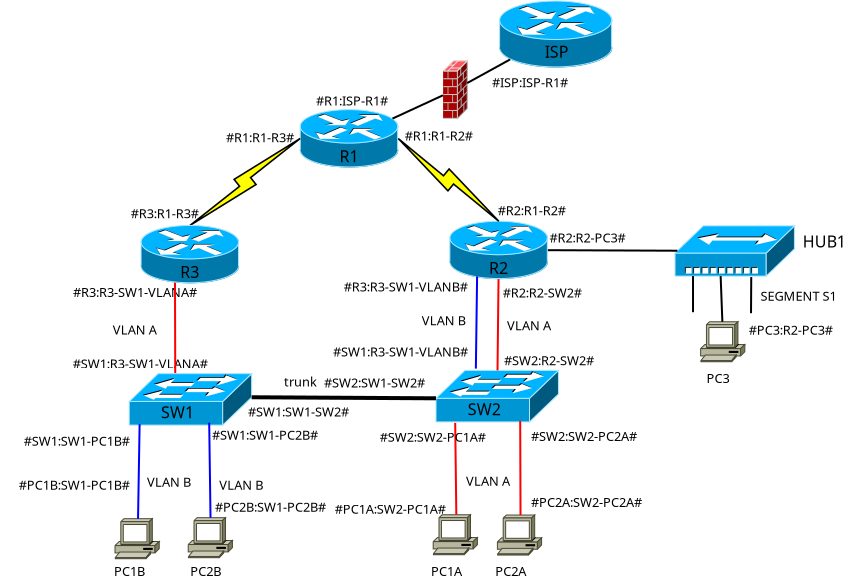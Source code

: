 <?xml version="1.0" encoding="UTF-8"?>
<dia:diagram xmlns:dia="http://www.lysator.liu.se/~alla/dia/">
  <dia:layer name="Pozadí" visible="true" active="true">
    <dia:object type="Cisco - Firewall" version="1" id="O0">
      <dia:attribute name="obj_pos">
        <dia:point val="28.8,3.653"/>
      </dia:attribute>
      <dia:attribute name="obj_bb">
        <dia:rectangle val="28.785,3.642;30.036,6.553"/>
      </dia:attribute>
      <dia:attribute name="meta">
        <dia:composite type="dict"/>
      </dia:attribute>
      <dia:attribute name="elem_corner">
        <dia:point val="28.8,3.653"/>
      </dia:attribute>
      <dia:attribute name="elem_width">
        <dia:real val="1.2"/>
      </dia:attribute>
      <dia:attribute name="elem_height">
        <dia:real val="2.895"/>
      </dia:attribute>
      <dia:attribute name="line_width">
        <dia:real val="0.1"/>
      </dia:attribute>
      <dia:attribute name="line_colour">
        <dia:color val="#000000"/>
      </dia:attribute>
      <dia:attribute name="fill_colour">
        <dia:color val="#ffffff"/>
      </dia:attribute>
      <dia:attribute name="show_background">
        <dia:boolean val="true"/>
      </dia:attribute>
      <dia:attribute name="line_style">
        <dia:enum val="0"/>
        <dia:real val="1"/>
      </dia:attribute>
      <dia:attribute name="flip_horizontal">
        <dia:boolean val="false"/>
      </dia:attribute>
      <dia:attribute name="flip_vertical">
        <dia:boolean val="false"/>
      </dia:attribute>
      <dia:attribute name="subscale">
        <dia:real val="1"/>
      </dia:attribute>
    </dia:object>
    <dia:group>
      <dia:object type="Cisco - Router" version="1" id="O1">
        <dia:attribute name="obj_pos">
          <dia:point val="21.65,6.1"/>
        </dia:attribute>
        <dia:attribute name="obj_bb">
          <dia:rectangle val="21.649,6.099;26.554,8.996"/>
        </dia:attribute>
        <dia:attribute name="meta">
          <dia:composite type="dict"/>
        </dia:attribute>
        <dia:attribute name="elem_corner">
          <dia:point val="21.65,6.1"/>
        </dia:attribute>
        <dia:attribute name="elem_width">
          <dia:real val="4.904"/>
        </dia:attribute>
        <dia:attribute name="elem_height">
          <dia:real val="2.895"/>
        </dia:attribute>
        <dia:attribute name="line_width">
          <dia:real val="0.1"/>
        </dia:attribute>
        <dia:attribute name="line_colour">
          <dia:color val="#000000"/>
        </dia:attribute>
        <dia:attribute name="fill_colour">
          <dia:color val="#ffffff"/>
        </dia:attribute>
        <dia:attribute name="show_background">
          <dia:boolean val="true"/>
        </dia:attribute>
        <dia:attribute name="line_style">
          <dia:enum val="0"/>
          <dia:real val="1"/>
        </dia:attribute>
        <dia:attribute name="flip_horizontal">
          <dia:boolean val="false"/>
        </dia:attribute>
        <dia:attribute name="flip_vertical">
          <dia:boolean val="false"/>
        </dia:attribute>
        <dia:attribute name="subscale">
          <dia:real val="1"/>
        </dia:attribute>
      </dia:object>
      <dia:object type="Standard - Text" version="1" id="O2">
        <dia:attribute name="obj_pos">
          <dia:point val="23.61,8.734"/>
        </dia:attribute>
        <dia:attribute name="obj_bb">
          <dia:rectangle val="23.61,8.009;24.633,8.904"/>
        </dia:attribute>
        <dia:attribute name="text">
          <dia:composite type="text">
            <dia:attribute name="string">
              <dia:string>#R1#</dia:string>
            </dia:attribute>
            <dia:attribute name="font">
              <dia:font family="sans" style="0" name="Helvetica"/>
            </dia:attribute>
            <dia:attribute name="height">
              <dia:real val="1"/>
            </dia:attribute>
            <dia:attribute name="pos">
              <dia:point val="23.61,8.734"/>
            </dia:attribute>
            <dia:attribute name="color">
              <dia:color val="#000000"/>
            </dia:attribute>
            <dia:attribute name="alignment">
              <dia:enum val="0"/>
            </dia:attribute>
          </dia:composite>
        </dia:attribute>
        <dia:attribute name="valign">
          <dia:enum val="3"/>
        </dia:attribute>
      </dia:object>
    </dia:group>
    <dia:group>
      <dia:object type="Cisco - Workgroup switch" version="1" id="O3">
        <dia:attribute name="obj_pos">
          <dia:point val="13.1,19.3"/>
        </dia:attribute>
        <dia:attribute name="obj_bb">
          <dia:rectangle val="13.099,19.299;19.224,21.875"/>
        </dia:attribute>
        <dia:attribute name="meta">
          <dia:composite type="dict"/>
        </dia:attribute>
        <dia:attribute name="elem_corner">
          <dia:point val="13.1,19.3"/>
        </dia:attribute>
        <dia:attribute name="elem_width">
          <dia:real val="6.122"/>
        </dia:attribute>
        <dia:attribute name="elem_height">
          <dia:real val="2.574"/>
        </dia:attribute>
        <dia:attribute name="line_width">
          <dia:real val="0.1"/>
        </dia:attribute>
        <dia:attribute name="line_colour">
          <dia:color val="#000000"/>
        </dia:attribute>
        <dia:attribute name="fill_colour">
          <dia:color val="#ffffff"/>
        </dia:attribute>
        <dia:attribute name="show_background">
          <dia:boolean val="true"/>
        </dia:attribute>
        <dia:attribute name="line_style">
          <dia:enum val="0"/>
          <dia:real val="1"/>
        </dia:attribute>
        <dia:attribute name="flip_horizontal">
          <dia:boolean val="false"/>
        </dia:attribute>
        <dia:attribute name="flip_vertical">
          <dia:boolean val="false"/>
        </dia:attribute>
        <dia:attribute name="subscale">
          <dia:real val="1"/>
        </dia:attribute>
      </dia:object>
      <dia:object type="Standard - Text" version="1" id="O4">
        <dia:attribute name="obj_pos">
          <dia:point val="14.69,21.535"/>
        </dia:attribute>
        <dia:attribute name="obj_bb">
          <dia:rectangle val="14.69,20.81;16.422,21.705"/>
        </dia:attribute>
        <dia:attribute name="text">
          <dia:composite type="text">
            <dia:attribute name="string">
              <dia:string>#SW1#</dia:string>
            </dia:attribute>
            <dia:attribute name="font">
              <dia:font family="sans" style="0" name="Helvetica"/>
            </dia:attribute>
            <dia:attribute name="height">
              <dia:real val="1"/>
            </dia:attribute>
            <dia:attribute name="pos">
              <dia:point val="14.69,21.535"/>
            </dia:attribute>
            <dia:attribute name="color">
              <dia:color val="#000000"/>
            </dia:attribute>
            <dia:attribute name="alignment">
              <dia:enum val="0"/>
            </dia:attribute>
          </dia:composite>
        </dia:attribute>
        <dia:attribute name="valign">
          <dia:enum val="3"/>
        </dia:attribute>
      </dia:object>
    </dia:group>
    <dia:group>
      <dia:object type="Cisco - Router" version="1" id="O5">
        <dia:attribute name="obj_pos">
          <dia:point val="31.62,0.67"/>
        </dia:attribute>
        <dia:attribute name="obj_bb">
          <dia:rectangle val="31.62,0.67;37.255,3.998"/>
        </dia:attribute>
        <dia:attribute name="meta">
          <dia:composite type="dict"/>
        </dia:attribute>
        <dia:attribute name="elem_corner">
          <dia:point val="31.62,0.67"/>
        </dia:attribute>
        <dia:attribute name="elem_width">
          <dia:real val="5.634"/>
        </dia:attribute>
        <dia:attribute name="elem_height">
          <dia:real val="3.327"/>
        </dia:attribute>
        <dia:attribute name="line_width">
          <dia:real val="0.1"/>
        </dia:attribute>
        <dia:attribute name="line_colour">
          <dia:color val="#000000"/>
        </dia:attribute>
        <dia:attribute name="fill_colour">
          <dia:color val="#ffffff"/>
        </dia:attribute>
        <dia:attribute name="show_background">
          <dia:boolean val="true"/>
        </dia:attribute>
        <dia:attribute name="line_style">
          <dia:enum val="0"/>
          <dia:real val="1"/>
        </dia:attribute>
        <dia:attribute name="flip_horizontal">
          <dia:boolean val="false"/>
        </dia:attribute>
        <dia:attribute name="flip_vertical">
          <dia:boolean val="false"/>
        </dia:attribute>
        <dia:attribute name="subscale">
          <dia:real val="1"/>
        </dia:attribute>
      </dia:object>
      <dia:object type="Standard - Text" version="1" id="O6">
        <dia:attribute name="obj_pos">
          <dia:point val="33.881,3.504"/>
        </dia:attribute>
        <dia:attribute name="obj_bb">
          <dia:rectangle val="33.881,2.779;35.168,3.674"/>
        </dia:attribute>
        <dia:attribute name="text">
          <dia:composite type="text">
            <dia:attribute name="string">
              <dia:string>#ISP#</dia:string>
            </dia:attribute>
            <dia:attribute name="font">
              <dia:font family="sans" style="0" name="Helvetica"/>
            </dia:attribute>
            <dia:attribute name="height">
              <dia:real val="1"/>
            </dia:attribute>
            <dia:attribute name="pos">
              <dia:point val="33.881,3.504"/>
            </dia:attribute>
            <dia:attribute name="color">
              <dia:color val="#000000"/>
            </dia:attribute>
            <dia:attribute name="alignment">
              <dia:enum val="0"/>
            </dia:attribute>
          </dia:composite>
        </dia:attribute>
        <dia:attribute name="valign">
          <dia:enum val="3"/>
        </dia:attribute>
      </dia:object>
    </dia:group>
    <dia:group>
      <dia:object type="Cisco - Workgroup switch" version="1" id="O7">
        <dia:attribute name="obj_pos">
          <dia:point val="28.441,19.141"/>
        </dia:attribute>
        <dia:attribute name="obj_bb">
          <dia:rectangle val="28.44,19.14;34.565,21.716"/>
        </dia:attribute>
        <dia:attribute name="meta">
          <dia:composite type="dict"/>
        </dia:attribute>
        <dia:attribute name="elem_corner">
          <dia:point val="28.441,19.141"/>
        </dia:attribute>
        <dia:attribute name="elem_width">
          <dia:real val="6.122"/>
        </dia:attribute>
        <dia:attribute name="elem_height">
          <dia:real val="2.574"/>
        </dia:attribute>
        <dia:attribute name="line_width">
          <dia:real val="0.1"/>
        </dia:attribute>
        <dia:attribute name="line_colour">
          <dia:color val="#000000"/>
        </dia:attribute>
        <dia:attribute name="fill_colour">
          <dia:color val="#ffffff"/>
        </dia:attribute>
        <dia:attribute name="show_background">
          <dia:boolean val="true"/>
        </dia:attribute>
        <dia:attribute name="line_style">
          <dia:enum val="0"/>
          <dia:real val="1"/>
        </dia:attribute>
        <dia:attribute name="flip_horizontal">
          <dia:boolean val="false"/>
        </dia:attribute>
        <dia:attribute name="flip_vertical">
          <dia:boolean val="false"/>
        </dia:attribute>
        <dia:attribute name="subscale">
          <dia:real val="1"/>
        </dia:attribute>
      </dia:object>
      <dia:object type="Standard - Text" version="1" id="O8">
        <dia:attribute name="obj_pos">
          <dia:point val="30.031,21.376"/>
        </dia:attribute>
        <dia:attribute name="obj_bb">
          <dia:rectangle val="30.031,20.651;31.764,21.546"/>
        </dia:attribute>
        <dia:attribute name="text">
          <dia:composite type="text">
            <dia:attribute name="string">
              <dia:string>#SW2#</dia:string>
            </dia:attribute>
            <dia:attribute name="font">
              <dia:font family="sans" style="0" name="Helvetica"/>
            </dia:attribute>
            <dia:attribute name="height">
              <dia:real val="1"/>
            </dia:attribute>
            <dia:attribute name="pos">
              <dia:point val="30.031,21.376"/>
            </dia:attribute>
            <dia:attribute name="color">
              <dia:color val="#000000"/>
            </dia:attribute>
            <dia:attribute name="alignment">
              <dia:enum val="0"/>
            </dia:attribute>
          </dia:composite>
        </dia:attribute>
        <dia:attribute name="valign">
          <dia:enum val="3"/>
        </dia:attribute>
      </dia:object>
    </dia:group>
    <dia:object type="Standard - Line" version="0" id="O9">
      <dia:attribute name="obj_pos">
        <dia:point val="32.149,3.589"/>
      </dia:attribute>
      <dia:attribute name="obj_bb">
        <dia:rectangle val="29.934,3.521;32.217,4.837"/>
      </dia:attribute>
      <dia:attribute name="conn_endpoints">
        <dia:point val="32.149,3.589"/>
        <dia:point val="30.002,4.769"/>
      </dia:attribute>
      <dia:attribute name="numcp">
        <dia:int val="1"/>
      </dia:attribute>
      <dia:connections>
        <dia:connection handle="0" to="O5" connection="4"/>
        <dia:connection handle="1" to="O0" connection="10"/>
      </dia:connections>
    </dia:object>
    <dia:object type="Standard - Line" version="0" id="O10">
      <dia:attribute name="obj_pos">
        <dia:point val="28.785,5.384"/>
      </dia:attribute>
      <dia:attribute name="obj_bb">
        <dia:rectangle val="26.196,5.318;28.852,6.615"/>
      </dia:attribute>
      <dia:attribute name="conn_endpoints">
        <dia:point val="28.785,5.384"/>
        <dia:point val="26.262,6.548"/>
      </dia:attribute>
      <dia:attribute name="numcp">
        <dia:int val="1"/>
      </dia:attribute>
      <dia:connections>
        <dia:connection handle="0" to="O0" connection="10"/>
        <dia:connection handle="1" to="O1" connection="4"/>
      </dia:connections>
    </dia:object>
    <dia:object type="Standard - Line" version="0" id="O11">
      <dia:attribute name="obj_pos">
        <dia:point val="19.222,20.482"/>
      </dia:attribute>
      <dia:attribute name="obj_bb">
        <dia:rectangle val="19.122,20.381;28.542,20.634"/>
      </dia:attribute>
      <dia:attribute name="conn_endpoints">
        <dia:point val="19.222,20.482"/>
        <dia:point val="28.441,20.534"/>
      </dia:attribute>
      <dia:attribute name="numcp">
        <dia:int val="1"/>
      </dia:attribute>
      <dia:attribute name="line_width">
        <dia:real val="0.2"/>
      </dia:attribute>
      <dia:connections>
        <dia:connection handle="0" to="O3" connection="8"/>
        <dia:connection handle="1" to="O7" connection="6"/>
      </dia:connections>
    </dia:object>
    <dia:object type="Network - WAN Link" version="1" id="O12">
      <dia:attribute name="obj_pos">
        <dia:point val="16.138,11.89"/>
      </dia:attribute>
      <dia:attribute name="obj_bb">
        <dia:rectangle val="16.138,7.542;21.65,11.89"/>
      </dia:attribute>
      <dia:attribute name="conn_endpoints">
        <dia:point val="16.138,11.89"/>
        <dia:point val="21.65,7.542"/>
      </dia:attribute>
      <dia:attribute name="width">
        <dia:real val="1"/>
      </dia:attribute>
      <dia:attribute name="line_color">
        <dia:color val="#000000"/>
      </dia:attribute>
      <dia:attribute name="fill_color">
        <dia:color val="#ffff00"/>
      </dia:attribute>
      <dia:connections>
        <dia:connection handle="0" to="O26" connection="0"/>
        <dia:connection handle="1" to="O1" connection="2"/>
      </dia:connections>
    </dia:object>
    <dia:object type="Cisco - PC" version="1" id="O13">
      <dia:attribute name="obj_pos">
        <dia:point val="12.391,26.555"/>
      </dia:attribute>
      <dia:attribute name="obj_bb">
        <dia:rectangle val="12.39,26.553;14.603,28.556"/>
      </dia:attribute>
      <dia:attribute name="meta">
        <dia:composite type="dict"/>
      </dia:attribute>
      <dia:attribute name="elem_corner">
        <dia:point val="12.391,26.555"/>
      </dia:attribute>
      <dia:attribute name="elem_width">
        <dia:real val="2.21"/>
      </dia:attribute>
      <dia:attribute name="elem_height">
        <dia:real val="2"/>
      </dia:attribute>
      <dia:attribute name="line_width">
        <dia:real val="0.1"/>
      </dia:attribute>
      <dia:attribute name="line_colour">
        <dia:color val="#000000"/>
      </dia:attribute>
      <dia:attribute name="fill_colour">
        <dia:color val="#ffffff"/>
      </dia:attribute>
      <dia:attribute name="show_background">
        <dia:boolean val="true"/>
      </dia:attribute>
      <dia:attribute name="line_style">
        <dia:enum val="0"/>
        <dia:real val="1"/>
      </dia:attribute>
      <dia:attribute name="flip_horizontal">
        <dia:boolean val="false"/>
      </dia:attribute>
      <dia:attribute name="flip_vertical">
        <dia:boolean val="false"/>
      </dia:attribute>
      <dia:attribute name="subscale">
        <dia:real val="1"/>
      </dia:attribute>
    </dia:object>
    <dia:object type="Standard - Line" version="0" id="O14">
      <dia:attribute name="obj_pos">
        <dia:point val="13.621,21.825"/>
      </dia:attribute>
      <dia:attribute name="obj_bb">
        <dia:rectangle val="13.491,21.774;13.672,26.606"/>
      </dia:attribute>
      <dia:attribute name="conn_endpoints">
        <dia:point val="13.621,21.825"/>
        <dia:point val="13.542,26.555"/>
      </dia:attribute>
      <dia:attribute name="numcp">
        <dia:int val="1"/>
      </dia:attribute>
      <dia:attribute name="line_color">
        <dia:color val="#0000ff"/>
      </dia:attribute>
      <dia:connections>
        <dia:connection handle="1" to="O13" connection="11"/>
      </dia:connections>
    </dia:object>
    <dia:object type="Standard - Text" version="1" id="O15">
      <dia:attribute name="obj_pos">
        <dia:point val="13.99,24.953"/>
      </dia:attribute>
      <dia:attribute name="obj_bb">
        <dia:rectangle val="13.99,24.373;16.267,25.088"/>
      </dia:attribute>
      <dia:attribute name="text">
        <dia:composite type="text">
          <dia:attribute name="string">
            <dia:string>#VLAN B#</dia:string>
          </dia:attribute>
          <dia:attribute name="font">
            <dia:font family="sans" style="0" name="Helvetica"/>
          </dia:attribute>
          <dia:attribute name="height">
            <dia:real val="0.8"/>
          </dia:attribute>
          <dia:attribute name="pos">
            <dia:point val="13.99,24.953"/>
          </dia:attribute>
          <dia:attribute name="color">
            <dia:color val="#000000"/>
          </dia:attribute>
          <dia:attribute name="alignment">
            <dia:enum val="0"/>
          </dia:attribute>
        </dia:composite>
      </dia:attribute>
      <dia:attribute name="valign">
        <dia:enum val="3"/>
      </dia:attribute>
    </dia:object>
    <dia:object type="Standard - Text" version="1" id="O16">
      <dia:attribute name="obj_pos">
        <dia:point val="12.28,17.343"/>
      </dia:attribute>
      <dia:attribute name="obj_bb">
        <dia:rectangle val="12.28,16.763;14.523,17.478"/>
      </dia:attribute>
      <dia:attribute name="text">
        <dia:composite type="text">
          <dia:attribute name="string">
            <dia:string>#VLAN A#</dia:string>
          </dia:attribute>
          <dia:attribute name="font">
            <dia:font family="sans" style="0" name="Helvetica"/>
          </dia:attribute>
          <dia:attribute name="height">
            <dia:real val="0.8"/>
          </dia:attribute>
          <dia:attribute name="pos">
            <dia:point val="12.28,17.343"/>
          </dia:attribute>
          <dia:attribute name="color">
            <dia:color val="#000000"/>
          </dia:attribute>
          <dia:attribute name="alignment">
            <dia:enum val="0"/>
          </dia:attribute>
        </dia:composite>
      </dia:attribute>
      <dia:attribute name="valign">
        <dia:enum val="3"/>
      </dia:attribute>
    </dia:object>
    <dia:object type="Standard - Text" version="1" id="O17">
      <dia:attribute name="obj_pos">
        <dia:point val="12.34,29.421"/>
      </dia:attribute>
      <dia:attribute name="obj_bb">
        <dia:rectangle val="12.34,28.841;14.012,29.556"/>
      </dia:attribute>
      <dia:attribute name="text">
        <dia:composite type="text">
          <dia:attribute name="string">
            <dia:string>#PC1B#</dia:string>
          </dia:attribute>
          <dia:attribute name="font">
            <dia:font family="sans" style="0" name="Helvetica"/>
          </dia:attribute>
          <dia:attribute name="height">
            <dia:real val="0.8"/>
          </dia:attribute>
          <dia:attribute name="pos">
            <dia:point val="12.34,29.421"/>
          </dia:attribute>
          <dia:attribute name="color">
            <dia:color val="#000000"/>
          </dia:attribute>
          <dia:attribute name="alignment">
            <dia:enum val="0"/>
          </dia:attribute>
        </dia:composite>
      </dia:attribute>
      <dia:attribute name="valign">
        <dia:enum val="3"/>
      </dia:attribute>
    </dia:object>
    <dia:object type="Standard - Text" version="1" id="O18">
      <dia:attribute name="obj_pos">
        <dia:point val="20.84,19.938"/>
      </dia:attribute>
      <dia:attribute name="obj_bb">
        <dia:rectangle val="20.84,19.358;22.26,20.073"/>
      </dia:attribute>
      <dia:attribute name="text">
        <dia:composite type="text">
          <dia:attribute name="string">
            <dia:string>#trunk#</dia:string>
          </dia:attribute>
          <dia:attribute name="font">
            <dia:font family="sans" style="0" name="Helvetica"/>
          </dia:attribute>
          <dia:attribute name="height">
            <dia:real val="0.8"/>
          </dia:attribute>
          <dia:attribute name="pos">
            <dia:point val="20.84,19.938"/>
          </dia:attribute>
          <dia:attribute name="color">
            <dia:color val="#000000"/>
          </dia:attribute>
          <dia:attribute name="alignment">
            <dia:enum val="0"/>
          </dia:attribute>
        </dia:composite>
      </dia:attribute>
      <dia:attribute name="valign">
        <dia:enum val="3"/>
      </dia:attribute>
    </dia:object>
    <dia:object type="Standard - Text" version="1" id="O19">
      <dia:attribute name="obj_pos">
        <dia:point val="22.44,5.888"/>
      </dia:attribute>
      <dia:attribute name="obj_bb">
        <dia:rectangle val="22.44,5.308;26.207,6.022"/>
      </dia:attribute>
      <dia:attribute name="text">
        <dia:composite type="text">
          <dia:attribute name="string">
            <dia:string>##R1:ISP-R1##</dia:string>
          </dia:attribute>
          <dia:attribute name="font">
            <dia:font family="sans" style="0" name="Helvetica"/>
          </dia:attribute>
          <dia:attribute name="height">
            <dia:real val="0.8"/>
          </dia:attribute>
          <dia:attribute name="pos">
            <dia:point val="22.44,5.888"/>
          </dia:attribute>
          <dia:attribute name="color">
            <dia:color val="#000000"/>
          </dia:attribute>
          <dia:attribute name="alignment">
            <dia:enum val="0"/>
          </dia:attribute>
        </dia:composite>
      </dia:attribute>
      <dia:attribute name="valign">
        <dia:enum val="3"/>
      </dia:attribute>
    </dia:object>
    <dia:object type="Standard - Text" version="1" id="O20">
      <dia:attribute name="obj_pos">
        <dia:point val="31.24,4.987"/>
      </dia:attribute>
      <dia:attribute name="obj_bb">
        <dia:rectangle val="31.24,4.407;35.222,5.122"/>
      </dia:attribute>
      <dia:attribute name="text">
        <dia:composite type="text">
          <dia:attribute name="string">
            <dia:string>##ISP:ISP-R1##</dia:string>
          </dia:attribute>
          <dia:attribute name="font">
            <dia:font family="sans" style="0" name="Helvetica"/>
          </dia:attribute>
          <dia:attribute name="height">
            <dia:real val="0.8"/>
          </dia:attribute>
          <dia:attribute name="pos">
            <dia:point val="31.24,4.987"/>
          </dia:attribute>
          <dia:attribute name="color">
            <dia:color val="#000000"/>
          </dia:attribute>
          <dia:attribute name="alignment">
            <dia:enum val="0"/>
          </dia:attribute>
        </dia:composite>
      </dia:attribute>
      <dia:attribute name="valign">
        <dia:enum val="3"/>
      </dia:attribute>
    </dia:object>
    <dia:object type="Standard - Text" version="1" id="O21">
      <dia:attribute name="obj_pos">
        <dia:point val="17.94,7.737"/>
      </dia:attribute>
      <dia:attribute name="obj_bb">
        <dia:rectangle val="17.94,7.157;21.492,7.872"/>
      </dia:attribute>
      <dia:attribute name="text">
        <dia:composite type="text">
          <dia:attribute name="string">
            <dia:string>##R1:R1-R3##</dia:string>
          </dia:attribute>
          <dia:attribute name="font">
            <dia:font family="sans" style="0" name="Helvetica"/>
          </dia:attribute>
          <dia:attribute name="height">
            <dia:real val="0.8"/>
          </dia:attribute>
          <dia:attribute name="pos">
            <dia:point val="17.94,7.737"/>
          </dia:attribute>
          <dia:attribute name="color">
            <dia:color val="#000000"/>
          </dia:attribute>
          <dia:attribute name="alignment">
            <dia:enum val="0"/>
          </dia:attribute>
        </dia:composite>
      </dia:attribute>
      <dia:attribute name="valign">
        <dia:enum val="3"/>
      </dia:attribute>
    </dia:object>
    <dia:object type="Standard - Text" version="1" id="O22">
      <dia:attribute name="obj_pos">
        <dia:point val="19.04,21.438"/>
      </dia:attribute>
      <dia:attribute name="obj_bb">
        <dia:rectangle val="19.04,20.858;24.302,21.573"/>
      </dia:attribute>
      <dia:attribute name="text">
        <dia:composite type="text">
          <dia:attribute name="string">
            <dia:string>##SW1:SW1-SW2##</dia:string>
          </dia:attribute>
          <dia:attribute name="font">
            <dia:font family="sans" style="0" name="Helvetica"/>
          </dia:attribute>
          <dia:attribute name="height">
            <dia:real val="0.8"/>
          </dia:attribute>
          <dia:attribute name="pos">
            <dia:point val="19.04,21.438"/>
          </dia:attribute>
          <dia:attribute name="color">
            <dia:color val="#000000"/>
          </dia:attribute>
          <dia:attribute name="alignment">
            <dia:enum val="0"/>
          </dia:attribute>
        </dia:composite>
      </dia:attribute>
      <dia:attribute name="valign">
        <dia:enum val="3"/>
      </dia:attribute>
    </dia:object>
    <dia:object type="Standard - Text" version="1" id="O23">
      <dia:attribute name="obj_pos">
        <dia:point val="22.84,19.988"/>
      </dia:attribute>
      <dia:attribute name="obj_bb">
        <dia:rectangle val="22.84,19.407;28.102,20.122"/>
      </dia:attribute>
      <dia:attribute name="text">
        <dia:composite type="text">
          <dia:attribute name="string">
            <dia:string>##SW2:SW1-SW2##</dia:string>
          </dia:attribute>
          <dia:attribute name="font">
            <dia:font family="sans" style="0" name="Helvetica"/>
          </dia:attribute>
          <dia:attribute name="height">
            <dia:real val="0.8"/>
          </dia:attribute>
          <dia:attribute name="pos">
            <dia:point val="22.84,19.988"/>
          </dia:attribute>
          <dia:attribute name="color">
            <dia:color val="#000000"/>
          </dia:attribute>
          <dia:attribute name="alignment">
            <dia:enum val="0"/>
          </dia:attribute>
        </dia:composite>
      </dia:attribute>
      <dia:attribute name="valign">
        <dia:enum val="3"/>
      </dia:attribute>
    </dia:object>
    <dia:group>
      <dia:object type="Cisco - Router" version="1" id="O24">
        <dia:attribute name="obj_pos">
          <dia:point val="29.131,11.681"/>
        </dia:attribute>
        <dia:attribute name="obj_bb">
          <dia:rectangle val="29.13,11.68;34.035,14.576"/>
        </dia:attribute>
        <dia:attribute name="meta">
          <dia:composite type="dict"/>
        </dia:attribute>
        <dia:attribute name="elem_corner">
          <dia:point val="29.131,11.681"/>
        </dia:attribute>
        <dia:attribute name="elem_width">
          <dia:real val="4.904"/>
        </dia:attribute>
        <dia:attribute name="elem_height">
          <dia:real val="2.895"/>
        </dia:attribute>
        <dia:attribute name="line_width">
          <dia:real val="0.1"/>
        </dia:attribute>
        <dia:attribute name="line_colour">
          <dia:color val="#000000"/>
        </dia:attribute>
        <dia:attribute name="fill_colour">
          <dia:color val="#ffffff"/>
        </dia:attribute>
        <dia:attribute name="show_background">
          <dia:boolean val="true"/>
        </dia:attribute>
        <dia:attribute name="line_style">
          <dia:enum val="0"/>
          <dia:real val="1"/>
        </dia:attribute>
        <dia:attribute name="flip_horizontal">
          <dia:boolean val="false"/>
        </dia:attribute>
        <dia:attribute name="flip_vertical">
          <dia:boolean val="false"/>
        </dia:attribute>
        <dia:attribute name="subscale">
          <dia:real val="1"/>
        </dia:attribute>
      </dia:object>
      <dia:object type="Standard - Text" version="1" id="O25">
        <dia:attribute name="obj_pos">
          <dia:point val="31.091,14.314"/>
        </dia:attribute>
        <dia:attribute name="obj_bb">
          <dia:rectangle val="31.091,13.589;32.113,14.484"/>
        </dia:attribute>
        <dia:attribute name="text">
          <dia:composite type="text">
            <dia:attribute name="string">
              <dia:string>#R2#</dia:string>
            </dia:attribute>
            <dia:attribute name="font">
              <dia:font family="sans" style="0" name="Helvetica"/>
            </dia:attribute>
            <dia:attribute name="height">
              <dia:real val="1"/>
            </dia:attribute>
            <dia:attribute name="pos">
              <dia:point val="31.091,14.314"/>
            </dia:attribute>
            <dia:attribute name="color">
              <dia:color val="#000000"/>
            </dia:attribute>
            <dia:attribute name="alignment">
              <dia:enum val="0"/>
            </dia:attribute>
          </dia:composite>
        </dia:attribute>
        <dia:attribute name="valign">
          <dia:enum val="3"/>
        </dia:attribute>
      </dia:object>
    </dia:group>
    <dia:group>
      <dia:object type="Cisco - Router" version="1" id="O26">
        <dia:attribute name="obj_pos">
          <dia:point val="13.691,11.89"/>
        </dia:attribute>
        <dia:attribute name="obj_bb">
          <dia:rectangle val="13.69,11.89;18.595,14.786"/>
        </dia:attribute>
        <dia:attribute name="meta">
          <dia:composite type="dict"/>
        </dia:attribute>
        <dia:attribute name="elem_corner">
          <dia:point val="13.691,11.89"/>
        </dia:attribute>
        <dia:attribute name="elem_width">
          <dia:real val="4.904"/>
        </dia:attribute>
        <dia:attribute name="elem_height">
          <dia:real val="2.895"/>
        </dia:attribute>
        <dia:attribute name="line_width">
          <dia:real val="0.1"/>
        </dia:attribute>
        <dia:attribute name="line_colour">
          <dia:color val="#000000"/>
        </dia:attribute>
        <dia:attribute name="fill_colour">
          <dia:color val="#ffffff"/>
        </dia:attribute>
        <dia:attribute name="show_background">
          <dia:boolean val="true"/>
        </dia:attribute>
        <dia:attribute name="line_style">
          <dia:enum val="0"/>
          <dia:real val="1"/>
        </dia:attribute>
        <dia:attribute name="flip_horizontal">
          <dia:boolean val="false"/>
        </dia:attribute>
        <dia:attribute name="flip_vertical">
          <dia:boolean val="false"/>
        </dia:attribute>
        <dia:attribute name="subscale">
          <dia:real val="1"/>
        </dia:attribute>
      </dia:object>
      <dia:object type="Standard - Text" version="1" id="O27">
        <dia:attribute name="obj_pos">
          <dia:point val="15.651,14.524"/>
        </dia:attribute>
        <dia:attribute name="obj_bb">
          <dia:rectangle val="15.651,13.799;16.673,14.694"/>
        </dia:attribute>
        <dia:attribute name="text">
          <dia:composite type="text">
            <dia:attribute name="string">
              <dia:string>#R3#</dia:string>
            </dia:attribute>
            <dia:attribute name="font">
              <dia:font family="sans" style="0" name="Helvetica"/>
            </dia:attribute>
            <dia:attribute name="height">
              <dia:real val="1"/>
            </dia:attribute>
            <dia:attribute name="pos">
              <dia:point val="15.651,14.524"/>
            </dia:attribute>
            <dia:attribute name="color">
              <dia:color val="#000000"/>
            </dia:attribute>
            <dia:attribute name="alignment">
              <dia:enum val="0"/>
            </dia:attribute>
          </dia:composite>
        </dia:attribute>
        <dia:attribute name="valign">
          <dia:enum val="3"/>
        </dia:attribute>
      </dia:object>
    </dia:group>
    <dia:object type="Network - WAN Link" version="1" id="O28">
      <dia:attribute name="obj_pos">
        <dia:point val="26.554,7.547"/>
      </dia:attribute>
      <dia:attribute name="obj_bb">
        <dia:rectangle val="26.554,7.547;31.578,11.681"/>
      </dia:attribute>
      <dia:attribute name="conn_endpoints">
        <dia:point val="26.554,7.547"/>
        <dia:point val="31.578,11.681"/>
      </dia:attribute>
      <dia:attribute name="width">
        <dia:real val="1"/>
      </dia:attribute>
      <dia:attribute name="line_color">
        <dia:color val="#000000"/>
      </dia:attribute>
      <dia:attribute name="fill_color">
        <dia:color val="#ffff00"/>
      </dia:attribute>
      <dia:connections>
        <dia:connection handle="0" to="O1" connection="3"/>
        <dia:connection handle="1" to="O24" connection="0"/>
      </dia:connections>
    </dia:object>
    <dia:object type="Standard - Text" version="1" id="O29">
      <dia:attribute name="obj_pos">
        <dia:point val="26.88,7.638"/>
      </dia:attribute>
      <dia:attribute name="obj_bb">
        <dia:rectangle val="26.88,7.058;30.433,7.772"/>
      </dia:attribute>
      <dia:attribute name="text">
        <dia:composite type="text">
          <dia:attribute name="string">
            <dia:string>##R1:R1-R2##</dia:string>
          </dia:attribute>
          <dia:attribute name="font">
            <dia:font family="sans" style="0" name="Helvetica"/>
          </dia:attribute>
          <dia:attribute name="height">
            <dia:real val="0.8"/>
          </dia:attribute>
          <dia:attribute name="pos">
            <dia:point val="26.88,7.638"/>
          </dia:attribute>
          <dia:attribute name="color">
            <dia:color val="#000000"/>
          </dia:attribute>
          <dia:attribute name="alignment">
            <dia:enum val="0"/>
          </dia:attribute>
        </dia:composite>
      </dia:attribute>
      <dia:attribute name="valign">
        <dia:enum val="3"/>
      </dia:attribute>
    </dia:object>
    <dia:object type="Standard - Text" version="1" id="O30">
      <dia:attribute name="obj_pos">
        <dia:point val="31.53,11.387"/>
      </dia:attribute>
      <dia:attribute name="obj_bb">
        <dia:rectangle val="31.53,10.807;35.083,11.523"/>
      </dia:attribute>
      <dia:attribute name="text">
        <dia:composite type="text">
          <dia:attribute name="string">
            <dia:string>##R2:R1-R2##</dia:string>
          </dia:attribute>
          <dia:attribute name="font">
            <dia:font family="sans" style="0" name="Helvetica"/>
          </dia:attribute>
          <dia:attribute name="height">
            <dia:real val="0.8"/>
          </dia:attribute>
          <dia:attribute name="pos">
            <dia:point val="31.53,11.387"/>
          </dia:attribute>
          <dia:attribute name="color">
            <dia:color val="#000000"/>
          </dia:attribute>
          <dia:attribute name="alignment">
            <dia:enum val="0"/>
          </dia:attribute>
        </dia:composite>
      </dia:attribute>
      <dia:attribute name="valign">
        <dia:enum val="3"/>
      </dia:attribute>
    </dia:object>
    <dia:object type="Standard - Text" version="1" id="O31">
      <dia:attribute name="obj_pos">
        <dia:point val="13.18,11.537"/>
      </dia:attribute>
      <dia:attribute name="obj_bb">
        <dia:rectangle val="13.18,10.957;16.733,11.672"/>
      </dia:attribute>
      <dia:attribute name="text">
        <dia:composite type="text">
          <dia:attribute name="string">
            <dia:string>##R3:R1-R3##</dia:string>
          </dia:attribute>
          <dia:attribute name="font">
            <dia:font family="sans" style="0" name="Helvetica"/>
          </dia:attribute>
          <dia:attribute name="height">
            <dia:real val="0.8"/>
          </dia:attribute>
          <dia:attribute name="pos">
            <dia:point val="13.18,11.537"/>
          </dia:attribute>
          <dia:attribute name="color">
            <dia:color val="#000000"/>
          </dia:attribute>
          <dia:attribute name="alignment">
            <dia:enum val="0"/>
          </dia:attribute>
        </dia:composite>
      </dia:attribute>
      <dia:attribute name="valign">
        <dia:enum val="3"/>
      </dia:attribute>
    </dia:object>
    <dia:object type="Standard - Text" version="1" id="O32">
      <dia:attribute name="obj_pos">
        <dia:point val="7.58,25.104"/>
      </dia:attribute>
      <dia:attribute name="obj_bb">
        <dia:rectangle val="7.58,24.524;13.412,25.239"/>
      </dia:attribute>
      <dia:attribute name="text">
        <dia:composite type="text">
          <dia:attribute name="string">
            <dia:string>##PC1B:SW1-PC1B##</dia:string>
          </dia:attribute>
          <dia:attribute name="font">
            <dia:font family="sans" style="0" name="Helvetica"/>
          </dia:attribute>
          <dia:attribute name="height">
            <dia:real val="0.8"/>
          </dia:attribute>
          <dia:attribute name="pos">
            <dia:point val="7.58,25.104"/>
          </dia:attribute>
          <dia:attribute name="color">
            <dia:color val="#000000"/>
          </dia:attribute>
          <dia:attribute name="alignment">
            <dia:enum val="0"/>
          </dia:attribute>
        </dia:composite>
      </dia:attribute>
      <dia:attribute name="valign">
        <dia:enum val="3"/>
      </dia:attribute>
    </dia:object>
    <dia:object type="Standard - Text" version="1" id="O33">
      <dia:attribute name="obj_pos">
        <dia:point val="7.83,22.904"/>
      </dia:attribute>
      <dia:attribute name="obj_bb">
        <dia:rectangle val="7.83,22.324;13.377,23.039"/>
      </dia:attribute>
      <dia:attribute name="text">
        <dia:composite type="text">
          <dia:attribute name="string">
            <dia:string>##SW1:SW1-PC1B##</dia:string>
          </dia:attribute>
          <dia:attribute name="font">
            <dia:font family="sans" style="0" name="Helvetica"/>
          </dia:attribute>
          <dia:attribute name="height">
            <dia:real val="0.8"/>
          </dia:attribute>
          <dia:attribute name="pos">
            <dia:point val="7.83,22.904"/>
          </dia:attribute>
          <dia:attribute name="color">
            <dia:color val="#000000"/>
          </dia:attribute>
          <dia:attribute name="alignment">
            <dia:enum val="0"/>
          </dia:attribute>
        </dia:composite>
      </dia:attribute>
      <dia:attribute name="valign">
        <dia:enum val="3"/>
      </dia:attribute>
    </dia:object>
    <dia:object type="Standard - Text" version="1" id="O34">
      <dia:attribute name="obj_pos">
        <dia:point val="6.59,12.37"/>
      </dia:attribute>
      <dia:attribute name="obj_bb">
        <dia:rectangle val="6.59,11.79;6.59,12.505"/>
      </dia:attribute>
      <dia:attribute name="text">
        <dia:composite type="text">
          <dia:attribute name="string">
            <dia:string>##</dia:string>
          </dia:attribute>
          <dia:attribute name="font">
            <dia:font family="sans" style="0" name="Helvetica"/>
          </dia:attribute>
          <dia:attribute name="height">
            <dia:real val="0.8"/>
          </dia:attribute>
          <dia:attribute name="pos">
            <dia:point val="6.59,12.37"/>
          </dia:attribute>
          <dia:attribute name="color">
            <dia:color val="#000000"/>
          </dia:attribute>
          <dia:attribute name="alignment">
            <dia:enum val="0"/>
          </dia:attribute>
        </dia:composite>
      </dia:attribute>
      <dia:attribute name="valign">
        <dia:enum val="3"/>
      </dia:attribute>
    </dia:object>
    <dia:object type="Standard - Text" version="1" id="O35">
      <dia:attribute name="obj_pos">
        <dia:point val="6.69,12.22"/>
      </dia:attribute>
      <dia:attribute name="obj_bb">
        <dia:rectangle val="6.69,11.64;6.867,12.355"/>
      </dia:attribute>
      <dia:attribute name="text">
        <dia:composite type="text">
          <dia:attribute name="string">
            <dia:string># #</dia:string>
          </dia:attribute>
          <dia:attribute name="font">
            <dia:font family="sans" style="0" name="Helvetica"/>
          </dia:attribute>
          <dia:attribute name="height">
            <dia:real val="0.8"/>
          </dia:attribute>
          <dia:attribute name="pos">
            <dia:point val="6.69,12.22"/>
          </dia:attribute>
          <dia:attribute name="color">
            <dia:color val="#000000"/>
          </dia:attribute>
          <dia:attribute name="alignment">
            <dia:enum val="0"/>
          </dia:attribute>
        </dia:composite>
      </dia:attribute>
      <dia:attribute name="valign">
        <dia:enum val="3"/>
      </dia:attribute>
    </dia:object>
    <dia:object type="Standard - Text" version="1" id="O36">
      <dia:attribute name="obj_pos">
        <dia:point val="10.29,15.47"/>
      </dia:attribute>
      <dia:attribute name="obj_bb">
        <dia:rectangle val="10.29,14.89;16.725,15.605"/>
      </dia:attribute>
      <dia:attribute name="text">
        <dia:composite type="text">
          <dia:attribute name="string">
            <dia:string>##R3:R3-SW1-VLANA##</dia:string>
          </dia:attribute>
          <dia:attribute name="font">
            <dia:font family="sans" style="0" name="Helvetica"/>
          </dia:attribute>
          <dia:attribute name="height">
            <dia:real val="0.8"/>
          </dia:attribute>
          <dia:attribute name="pos">
            <dia:point val="10.29,15.47"/>
          </dia:attribute>
          <dia:attribute name="color">
            <dia:color val="#000000"/>
          </dia:attribute>
          <dia:attribute name="alignment">
            <dia:enum val="0"/>
          </dia:attribute>
        </dia:composite>
      </dia:attribute>
      <dia:attribute name="valign">
        <dia:enum val="3"/>
      </dia:attribute>
    </dia:object>
    <dia:object type="Standard - Text" version="1" id="O37">
      <dia:attribute name="obj_pos">
        <dia:point val="10.28,19.038"/>
      </dia:attribute>
      <dia:attribute name="obj_bb">
        <dia:rectangle val="10.28,18.457;17.285,19.172"/>
      </dia:attribute>
      <dia:attribute name="text">
        <dia:composite type="text">
          <dia:attribute name="string">
            <dia:string>##SW1:R3-SW1-VLANA##</dia:string>
          </dia:attribute>
          <dia:attribute name="font">
            <dia:font family="sans" style="0" name="Helvetica"/>
          </dia:attribute>
          <dia:attribute name="height">
            <dia:real val="0.8"/>
          </dia:attribute>
          <dia:attribute name="pos">
            <dia:point val="10.28,19.038"/>
          </dia:attribute>
          <dia:attribute name="color">
            <dia:color val="#000000"/>
          </dia:attribute>
          <dia:attribute name="alignment">
            <dia:enum val="0"/>
          </dia:attribute>
        </dia:composite>
      </dia:attribute>
      <dia:attribute name="valign">
        <dia:enum val="3"/>
      </dia:attribute>
    </dia:object>
    <dia:object type="Standard - Text" version="1" id="O38">
      <dia:attribute name="obj_pos">
        <dia:point val="31.78,15.488"/>
      </dia:attribute>
      <dia:attribute name="obj_bb">
        <dia:rectangle val="31.78,14.908;35.903,15.623"/>
      </dia:attribute>
      <dia:attribute name="text">
        <dia:composite type="text">
          <dia:attribute name="string">
            <dia:string>##R2:R2-SW2##</dia:string>
          </dia:attribute>
          <dia:attribute name="font">
            <dia:font family="sans" style="0" name="Helvetica"/>
          </dia:attribute>
          <dia:attribute name="height">
            <dia:real val="0.8"/>
          </dia:attribute>
          <dia:attribute name="pos">
            <dia:point val="31.78,15.488"/>
          </dia:attribute>
          <dia:attribute name="color">
            <dia:color val="#000000"/>
          </dia:attribute>
          <dia:attribute name="alignment">
            <dia:enum val="0"/>
          </dia:attribute>
        </dia:composite>
      </dia:attribute>
      <dia:attribute name="valign">
        <dia:enum val="3"/>
      </dia:attribute>
    </dia:object>
    <dia:object type="Standard - Text" version="1" id="O39">
      <dia:attribute name="obj_pos">
        <dia:point val="31.846,18.887"/>
      </dia:attribute>
      <dia:attribute name="obj_bb">
        <dia:rectangle val="31.846,18.308;36.539,19.023"/>
      </dia:attribute>
      <dia:attribute name="text">
        <dia:composite type="text">
          <dia:attribute name="string">
            <dia:string>##SW2:R2-SW2##</dia:string>
          </dia:attribute>
          <dia:attribute name="font">
            <dia:font family="sans" style="0" name="Helvetica"/>
          </dia:attribute>
          <dia:attribute name="height">
            <dia:real val="0.8"/>
          </dia:attribute>
          <dia:attribute name="pos">
            <dia:point val="31.846,18.887"/>
          </dia:attribute>
          <dia:attribute name="color">
            <dia:color val="#000000"/>
          </dia:attribute>
          <dia:attribute name="alignment">
            <dia:enum val="0"/>
          </dia:attribute>
        </dia:composite>
      </dia:attribute>
      <dia:attribute name="valign">
        <dia:enum val="3"/>
      </dia:attribute>
    </dia:object>
    <dia:object type="Standard - Line" version="0" id="O40">
      <dia:attribute name="obj_pos">
        <dia:point val="31.565,14.576"/>
      </dia:attribute>
      <dia:attribute name="obj_bb">
        <dia:rectangle val="31.465,14.526;31.616,19.191"/>
      </dia:attribute>
      <dia:attribute name="conn_endpoints">
        <dia:point val="31.565,14.576"/>
        <dia:point val="31.516,19.141"/>
      </dia:attribute>
      <dia:attribute name="numcp">
        <dia:int val="1"/>
      </dia:attribute>
      <dia:attribute name="line_color">
        <dia:color val="#ff0000"/>
      </dia:attribute>
      <dia:connections>
        <dia:connection handle="0" to="O24" connection="4"/>
        <dia:connection handle="1" to="O7" connection="10"/>
      </dia:connections>
    </dia:object>
    <dia:object type="Standard - Line" version="0" id="O41">
      <dia:attribute name="obj_pos">
        <dia:point val="15.39,14.76"/>
      </dia:attribute>
      <dia:attribute name="obj_bb">
        <dia:rectangle val="15.34,14.71;15.452,19.323"/>
      </dia:attribute>
      <dia:attribute name="conn_endpoints">
        <dia:point val="15.39,14.76"/>
        <dia:point val="15.402,19.273"/>
      </dia:attribute>
      <dia:attribute name="numcp">
        <dia:int val="1"/>
      </dia:attribute>
      <dia:attribute name="line_color">
        <dia:color val="#ff0000"/>
      </dia:attribute>
    </dia:object>
    <dia:object type="Standard - Text" version="1" id="O42">
      <dia:attribute name="obj_pos">
        <dia:point val="31.99,17.137"/>
      </dia:attribute>
      <dia:attribute name="obj_bb">
        <dia:rectangle val="31.99,16.558;34.233,17.273"/>
      </dia:attribute>
      <dia:attribute name="text">
        <dia:composite type="text">
          <dia:attribute name="string">
            <dia:string>#VLAN A#</dia:string>
          </dia:attribute>
          <dia:attribute name="font">
            <dia:font family="sans" style="0" name="Helvetica"/>
          </dia:attribute>
          <dia:attribute name="height">
            <dia:real val="0.8"/>
          </dia:attribute>
          <dia:attribute name="pos">
            <dia:point val="31.99,17.137"/>
          </dia:attribute>
          <dia:attribute name="color">
            <dia:color val="#000000"/>
          </dia:attribute>
          <dia:attribute name="alignment">
            <dia:enum val="0"/>
          </dia:attribute>
        </dia:composite>
      </dia:attribute>
      <dia:attribute name="valign">
        <dia:enum val="3"/>
      </dia:attribute>
    </dia:object>
    <dia:object type="Cisco - Small hub" version="1" id="O43">
      <dia:attribute name="obj_pos">
        <dia:point val="40.391,11.911"/>
      </dia:attribute>
      <dia:attribute name="obj_bb">
        <dia:rectangle val="40.39,11.91;46.364,14.425"/>
      </dia:attribute>
      <dia:attribute name="meta">
        <dia:composite type="dict"/>
      </dia:attribute>
      <dia:attribute name="elem_corner">
        <dia:point val="40.391,11.911"/>
      </dia:attribute>
      <dia:attribute name="elem_width">
        <dia:real val="5.971"/>
      </dia:attribute>
      <dia:attribute name="elem_height">
        <dia:real val="2.512"/>
      </dia:attribute>
      <dia:attribute name="line_width">
        <dia:real val="0.1"/>
      </dia:attribute>
      <dia:attribute name="line_colour">
        <dia:color val="#000000"/>
      </dia:attribute>
      <dia:attribute name="fill_colour">
        <dia:color val="#ffffff"/>
      </dia:attribute>
      <dia:attribute name="show_background">
        <dia:boolean val="true"/>
      </dia:attribute>
      <dia:attribute name="line_style">
        <dia:enum val="0"/>
        <dia:real val="1"/>
      </dia:attribute>
      <dia:attribute name="flip_horizontal">
        <dia:boolean val="false"/>
      </dia:attribute>
      <dia:attribute name="flip_vertical">
        <dia:boolean val="false"/>
      </dia:attribute>
      <dia:attribute name="subscale">
        <dia:real val="1"/>
      </dia:attribute>
    </dia:object>
    <dia:object type="Standard - Text" version="1" id="O44">
      <dia:attribute name="obj_pos">
        <dia:point val="46.781,12.996"/>
      </dia:attribute>
      <dia:attribute name="obj_bb">
        <dia:rectangle val="46.781,12.271;48.914,13.166"/>
      </dia:attribute>
      <dia:attribute name="text">
        <dia:composite type="text">
          <dia:attribute name="string">
            <dia:string>#HUB1#</dia:string>
          </dia:attribute>
          <dia:attribute name="font">
            <dia:font family="sans" style="0" name="Helvetica"/>
          </dia:attribute>
          <dia:attribute name="height">
            <dia:real val="1"/>
          </dia:attribute>
          <dia:attribute name="pos">
            <dia:point val="46.781,12.996"/>
          </dia:attribute>
          <dia:attribute name="color">
            <dia:color val="#000000"/>
          </dia:attribute>
          <dia:attribute name="alignment">
            <dia:enum val="0"/>
          </dia:attribute>
        </dia:composite>
      </dia:attribute>
      <dia:attribute name="valign">
        <dia:enum val="3"/>
      </dia:attribute>
    </dia:object>
    <dia:object type="Cisco - PC" version="1" id="O45">
      <dia:attribute name="obj_pos">
        <dia:point val="41.672,16.706"/>
      </dia:attribute>
      <dia:attribute name="obj_bb">
        <dia:rectangle val="41.671,16.705;43.884,18.707"/>
      </dia:attribute>
      <dia:attribute name="meta">
        <dia:composite type="dict"/>
      </dia:attribute>
      <dia:attribute name="elem_corner">
        <dia:point val="41.672,16.706"/>
      </dia:attribute>
      <dia:attribute name="elem_width">
        <dia:real val="2.21"/>
      </dia:attribute>
      <dia:attribute name="elem_height">
        <dia:real val="2"/>
      </dia:attribute>
      <dia:attribute name="line_width">
        <dia:real val="0.1"/>
      </dia:attribute>
      <dia:attribute name="line_colour">
        <dia:color val="#000000"/>
      </dia:attribute>
      <dia:attribute name="fill_colour">
        <dia:color val="#ffffff"/>
      </dia:attribute>
      <dia:attribute name="show_background">
        <dia:boolean val="true"/>
      </dia:attribute>
      <dia:attribute name="line_style">
        <dia:enum val="0"/>
        <dia:real val="1"/>
      </dia:attribute>
      <dia:attribute name="flip_horizontal">
        <dia:boolean val="false"/>
      </dia:attribute>
      <dia:attribute name="flip_vertical">
        <dia:boolean val="false"/>
      </dia:attribute>
      <dia:attribute name="subscale">
        <dia:real val="1"/>
      </dia:attribute>
    </dia:object>
    <dia:object type="Standard - Line" version="0" id="O46">
      <dia:attribute name="obj_pos">
        <dia:point val="42.672,14.423"/>
      </dia:attribute>
      <dia:attribute name="obj_bb">
        <dia:rectangle val="42.62,14.371;42.811,16.758"/>
      </dia:attribute>
      <dia:attribute name="conn_endpoints">
        <dia:point val="42.672,14.423"/>
        <dia:point val="42.759,16.707"/>
      </dia:attribute>
      <dia:attribute name="numcp">
        <dia:int val="1"/>
      </dia:attribute>
      <dia:connections>
        <dia:connection handle="0" to="O43" connection="5"/>
        <dia:connection handle="1" to="O45" connection="11"/>
      </dia:connections>
    </dia:object>
    <dia:object type="Standard - Line" version="0" id="O47">
      <dia:attribute name="obj_pos">
        <dia:point val="41.291,14.423"/>
      </dia:attribute>
      <dia:attribute name="obj_bb">
        <dia:rectangle val="41.241,14.373;41.341,16.279"/>
      </dia:attribute>
      <dia:attribute name="conn_endpoints">
        <dia:point val="41.291,14.423"/>
        <dia:point val="41.291,16.229"/>
      </dia:attribute>
      <dia:attribute name="numcp">
        <dia:int val="1"/>
      </dia:attribute>
    </dia:object>
    <dia:object type="Standard - Line" version="0" id="O48">
      <dia:attribute name="obj_pos">
        <dia:point val="44.202,14.473"/>
      </dia:attribute>
      <dia:attribute name="obj_bb">
        <dia:rectangle val="44.141,14.423;44.252,16.329"/>
      </dia:attribute>
      <dia:attribute name="conn_endpoints">
        <dia:point val="44.202,14.473"/>
        <dia:point val="44.191,16.279"/>
      </dia:attribute>
      <dia:attribute name="numcp">
        <dia:int val="1"/>
      </dia:attribute>
    </dia:object>
    <dia:object type="Standard - Text" version="1" id="O49">
      <dia:attribute name="obj_pos">
        <dia:point val="44.661,15.655"/>
      </dia:attribute>
      <dia:attribute name="obj_bb">
        <dia:rectangle val="44.661,15.075;48.774,15.79"/>
      </dia:attribute>
      <dia:attribute name="text">
        <dia:composite type="text">
          <dia:attribute name="string">
            <dia:string>#SEGMENT S1#</dia:string>
          </dia:attribute>
          <dia:attribute name="font">
            <dia:font family="sans" style="0" name="Helvetica"/>
          </dia:attribute>
          <dia:attribute name="height">
            <dia:real val="0.8"/>
          </dia:attribute>
          <dia:attribute name="pos">
            <dia:point val="44.661,15.655"/>
          </dia:attribute>
          <dia:attribute name="color">
            <dia:color val="#000000"/>
          </dia:attribute>
          <dia:attribute name="alignment">
            <dia:enum val="0"/>
          </dia:attribute>
        </dia:composite>
      </dia:attribute>
      <dia:attribute name="valign">
        <dia:enum val="3"/>
      </dia:attribute>
    </dia:object>
    <dia:object type="Standard - Text" version="1" id="O50">
      <dia:attribute name="obj_pos">
        <dia:point val="41.971,19.765"/>
      </dia:attribute>
      <dia:attribute name="obj_bb">
        <dia:rectangle val="41.971,19.184;43.216,19.899"/>
      </dia:attribute>
      <dia:attribute name="text">
        <dia:composite type="text">
          <dia:attribute name="string">
            <dia:string>#PC3#</dia:string>
          </dia:attribute>
          <dia:attribute name="font">
            <dia:font family="sans" style="0" name="Helvetica"/>
          </dia:attribute>
          <dia:attribute name="height">
            <dia:real val="0.8"/>
          </dia:attribute>
          <dia:attribute name="pos">
            <dia:point val="41.971,19.765"/>
          </dia:attribute>
          <dia:attribute name="color">
            <dia:color val="#000000"/>
          </dia:attribute>
          <dia:attribute name="alignment">
            <dia:enum val="0"/>
          </dia:attribute>
        </dia:composite>
      </dia:attribute>
      <dia:attribute name="valign">
        <dia:enum val="3"/>
      </dia:attribute>
    </dia:object>
    <dia:object type="Standard - Text" version="1" id="O51">
      <dia:attribute name="obj_pos">
        <dia:point val="44.081,17.354"/>
      </dia:attribute>
      <dia:attribute name="obj_bb">
        <dia:rectangle val="44.081,16.774;48.489,17.489"/>
      </dia:attribute>
      <dia:attribute name="text">
        <dia:composite type="text">
          <dia:attribute name="string">
            <dia:string>##PC3:R2-PC3##</dia:string>
          </dia:attribute>
          <dia:attribute name="font">
            <dia:font family="sans" style="0" name="Helvetica"/>
          </dia:attribute>
          <dia:attribute name="height">
            <dia:real val="0.8"/>
          </dia:attribute>
          <dia:attribute name="pos">
            <dia:point val="44.081,17.354"/>
          </dia:attribute>
          <dia:attribute name="color">
            <dia:color val="#000000"/>
          </dia:attribute>
          <dia:attribute name="alignment">
            <dia:enum val="0"/>
          </dia:attribute>
        </dia:composite>
      </dia:attribute>
      <dia:attribute name="valign">
        <dia:enum val="3"/>
      </dia:attribute>
    </dia:object>
    <dia:object type="Standard - Line" version="0" id="O52">
      <dia:attribute name="obj_pos">
        <dia:point val="34.034,13.128"/>
      </dia:attribute>
      <dia:attribute name="obj_bb">
        <dia:rectangle val="33.984,13.078;40.561,13.205"/>
      </dia:attribute>
      <dia:attribute name="conn_endpoints">
        <dia:point val="34.034,13.128"/>
        <dia:point val="40.511,13.155"/>
      </dia:attribute>
      <dia:attribute name="numcp">
        <dia:int val="1"/>
      </dia:attribute>
      <dia:connections>
        <dia:connection handle="0" to="O24" connection="3"/>
        <dia:connection handle="1" to="O43" connection="10"/>
      </dia:connections>
    </dia:object>
    <dia:object type="Standard - Text" version="1" id="O53">
      <dia:attribute name="obj_pos">
        <dia:point val="34.116,12.738"/>
      </dia:attribute>
      <dia:attribute name="obj_bb">
        <dia:rectangle val="34.116,12.158;38.096,12.873"/>
      </dia:attribute>
      <dia:attribute name="text">
        <dia:composite type="text">
          <dia:attribute name="string">
            <dia:string>##R2:R2-PC3##</dia:string>
          </dia:attribute>
          <dia:attribute name="font">
            <dia:font family="sans" style="0" name="Helvetica"/>
          </dia:attribute>
          <dia:attribute name="height">
            <dia:real val="0.8"/>
          </dia:attribute>
          <dia:attribute name="pos">
            <dia:point val="34.116,12.738"/>
          </dia:attribute>
          <dia:attribute name="color">
            <dia:color val="#000000"/>
          </dia:attribute>
          <dia:attribute name="alignment">
            <dia:enum val="0"/>
          </dia:attribute>
        </dia:composite>
      </dia:attribute>
      <dia:attribute name="valign">
        <dia:enum val="3"/>
      </dia:attribute>
    </dia:object>
    <dia:object type="Standard - Text" version="1" id="O54">
      <dia:attribute name="obj_pos">
        <dia:point val="23.83,15.188"/>
      </dia:attribute>
      <dia:attribute name="obj_bb">
        <dia:rectangle val="23.83,14.607;30.265,15.322"/>
      </dia:attribute>
      <dia:attribute name="text">
        <dia:composite type="text">
          <dia:attribute name="string">
            <dia:string>##R3:R3-SW1-VLANB##</dia:string>
          </dia:attribute>
          <dia:attribute name="font">
            <dia:font family="sans" style="0" name="Helvetica"/>
          </dia:attribute>
          <dia:attribute name="height">
            <dia:real val="0.8"/>
          </dia:attribute>
          <dia:attribute name="pos">
            <dia:point val="23.83,15.188"/>
          </dia:attribute>
          <dia:attribute name="color">
            <dia:color val="#000000"/>
          </dia:attribute>
          <dia:attribute name="alignment">
            <dia:enum val="0"/>
          </dia:attribute>
        </dia:composite>
      </dia:attribute>
      <dia:attribute name="valign">
        <dia:enum val="3"/>
      </dia:attribute>
    </dia:object>
    <dia:object type="Standard - Line" version="0" id="O55">
      <dia:attribute name="obj_pos">
        <dia:point val="30.495,14.437"/>
      </dia:attribute>
      <dia:attribute name="obj_bb">
        <dia:rectangle val="30.383,14.386;30.546,19.101"/>
      </dia:attribute>
      <dia:attribute name="conn_endpoints">
        <dia:point val="30.495,14.437"/>
        <dia:point val="30.433,19.05"/>
      </dia:attribute>
      <dia:attribute name="numcp">
        <dia:int val="1"/>
      </dia:attribute>
      <dia:attribute name="line_color">
        <dia:color val="#0000ff"/>
      </dia:attribute>
    </dia:object>
    <dia:object type="Standard - Text" version="1" id="O56">
      <dia:attribute name="obj_pos">
        <dia:point val="27.73,16.878"/>
      </dia:attribute>
      <dia:attribute name="obj_bb">
        <dia:rectangle val="27.73,16.297;30.008,17.012"/>
      </dia:attribute>
      <dia:attribute name="text">
        <dia:composite type="text">
          <dia:attribute name="string">
            <dia:string>#VLAN B#</dia:string>
          </dia:attribute>
          <dia:attribute name="font">
            <dia:font family="sans" style="0" name="Helvetica"/>
          </dia:attribute>
          <dia:attribute name="height">
            <dia:real val="0.8"/>
          </dia:attribute>
          <dia:attribute name="pos">
            <dia:point val="27.73,16.878"/>
          </dia:attribute>
          <dia:attribute name="color">
            <dia:color val="#000000"/>
          </dia:attribute>
          <dia:attribute name="alignment">
            <dia:enum val="0"/>
          </dia:attribute>
        </dia:composite>
      </dia:attribute>
      <dia:attribute name="valign">
        <dia:enum val="3"/>
      </dia:attribute>
    </dia:object>
    <dia:object type="Standard - Text" version="1" id="O57">
      <dia:attribute name="obj_pos">
        <dia:point val="23.29,18.438"/>
      </dia:attribute>
      <dia:attribute name="obj_bb">
        <dia:rectangle val="23.29,17.858;30.295,18.573"/>
      </dia:attribute>
      <dia:attribute name="text">
        <dia:composite type="text">
          <dia:attribute name="string">
            <dia:string>##SW1:R3-SW1-VLANB##</dia:string>
          </dia:attribute>
          <dia:attribute name="font">
            <dia:font family="sans" style="0" name="Helvetica"/>
          </dia:attribute>
          <dia:attribute name="height">
            <dia:real val="0.8"/>
          </dia:attribute>
          <dia:attribute name="pos">
            <dia:point val="23.29,18.438"/>
          </dia:attribute>
          <dia:attribute name="color">
            <dia:color val="#000000"/>
          </dia:attribute>
          <dia:attribute name="alignment">
            <dia:enum val="0"/>
          </dia:attribute>
        </dia:composite>
      </dia:attribute>
      <dia:attribute name="valign">
        <dia:enum val="3"/>
      </dia:attribute>
    </dia:object>
    <dia:object type="Cisco - PC" version="1" id="O58">
      <dia:attribute name="obj_pos">
        <dia:point val="28.3,26.356"/>
      </dia:attribute>
      <dia:attribute name="obj_bb">
        <dia:rectangle val="28.299,26.355;30.512,28.357"/>
      </dia:attribute>
      <dia:attribute name="meta">
        <dia:composite type="dict"/>
      </dia:attribute>
      <dia:attribute name="elem_corner">
        <dia:point val="28.3,26.356"/>
      </dia:attribute>
      <dia:attribute name="elem_width">
        <dia:real val="2.21"/>
      </dia:attribute>
      <dia:attribute name="elem_height">
        <dia:real val="2"/>
      </dia:attribute>
      <dia:attribute name="line_width">
        <dia:real val="0.1"/>
      </dia:attribute>
      <dia:attribute name="line_colour">
        <dia:color val="#000000"/>
      </dia:attribute>
      <dia:attribute name="fill_colour">
        <dia:color val="#ffffff"/>
      </dia:attribute>
      <dia:attribute name="show_background">
        <dia:boolean val="true"/>
      </dia:attribute>
      <dia:attribute name="line_style">
        <dia:enum val="0"/>
        <dia:real val="1"/>
      </dia:attribute>
      <dia:attribute name="flip_horizontal">
        <dia:boolean val="false"/>
      </dia:attribute>
      <dia:attribute name="flip_vertical">
        <dia:boolean val="false"/>
      </dia:attribute>
      <dia:attribute name="subscale">
        <dia:real val="1"/>
      </dia:attribute>
    </dia:object>
    <dia:object type="Standard - Line" version="0" id="O59">
      <dia:attribute name="obj_pos">
        <dia:point val="29.4,21.762"/>
      </dia:attribute>
      <dia:attribute name="obj_bb">
        <dia:rectangle val="29.349,21.712;29.506,26.407"/>
      </dia:attribute>
      <dia:attribute name="conn_endpoints">
        <dia:point val="29.4,21.762"/>
        <dia:point val="29.456,26.356"/>
      </dia:attribute>
      <dia:attribute name="numcp">
        <dia:int val="1"/>
      </dia:attribute>
      <dia:attribute name="line_color">
        <dia:color val="#ff0000"/>
      </dia:attribute>
      <dia:connections>
        <dia:connection handle="1" to="O58" connection="2"/>
      </dia:connections>
    </dia:object>
    <dia:object type="Standard - Text" version="1" id="O60">
      <dia:attribute name="obj_pos">
        <dia:point val="28.19,29.421"/>
      </dia:attribute>
      <dia:attribute name="obj_bb">
        <dia:rectangle val="28.19,28.841;29.863,29.556"/>
      </dia:attribute>
      <dia:attribute name="text">
        <dia:composite type="text">
          <dia:attribute name="string">
            <dia:string>#PC1A#</dia:string>
          </dia:attribute>
          <dia:attribute name="font">
            <dia:font family="sans" style="0" name="Helvetica"/>
          </dia:attribute>
          <dia:attribute name="height">
            <dia:real val="0.8"/>
          </dia:attribute>
          <dia:attribute name="pos">
            <dia:point val="28.19,29.421"/>
          </dia:attribute>
          <dia:attribute name="color">
            <dia:color val="#000000"/>
          </dia:attribute>
          <dia:attribute name="alignment">
            <dia:enum val="0"/>
          </dia:attribute>
        </dia:composite>
      </dia:attribute>
      <dia:attribute name="valign">
        <dia:enum val="3"/>
      </dia:attribute>
    </dia:object>
    <dia:object type="Standard - Text" version="1" id="O61">
      <dia:attribute name="obj_pos">
        <dia:point val="23.38,26.304"/>
      </dia:attribute>
      <dia:attribute name="obj_bb">
        <dia:rectangle val="23.38,25.706;29.23,26.475"/>
      </dia:attribute>
      <dia:attribute name="text">
        <dia:composite type="text">
          <dia:attribute name="string">
            <dia:string>##PC1A:SW2-PC1A##</dia:string>
          </dia:attribute>
          <dia:attribute name="font">
            <dia:font family="sans" style="0" name="Helvetica"/>
          </dia:attribute>
          <dia:attribute name="height">
            <dia:real val="0.8"/>
          </dia:attribute>
          <dia:attribute name="pos">
            <dia:point val="23.38,26.304"/>
          </dia:attribute>
          <dia:attribute name="color">
            <dia:color val="#000000"/>
          </dia:attribute>
          <dia:attribute name="alignment">
            <dia:enum val="0"/>
          </dia:attribute>
        </dia:composite>
      </dia:attribute>
      <dia:attribute name="valign">
        <dia:enum val="3"/>
      </dia:attribute>
    </dia:object>
    <dia:object type="Standard - Text" version="1" id="O62">
      <dia:attribute name="obj_pos">
        <dia:point val="25.63,22.704"/>
      </dia:attribute>
      <dia:attribute name="obj_bb">
        <dia:rectangle val="25.63,22.106;31.195,22.875"/>
      </dia:attribute>
      <dia:attribute name="text">
        <dia:composite type="text">
          <dia:attribute name="string">
            <dia:string>##SW2:SW2-PC1A##</dia:string>
          </dia:attribute>
          <dia:attribute name="font">
            <dia:font family="sans" style="0" name="Helvetica"/>
          </dia:attribute>
          <dia:attribute name="height">
            <dia:real val="0.8"/>
          </dia:attribute>
          <dia:attribute name="pos">
            <dia:point val="25.63,22.704"/>
          </dia:attribute>
          <dia:attribute name="color">
            <dia:color val="#000000"/>
          </dia:attribute>
          <dia:attribute name="alignment">
            <dia:enum val="0"/>
          </dia:attribute>
        </dia:composite>
      </dia:attribute>
      <dia:attribute name="valign">
        <dia:enum val="3"/>
      </dia:attribute>
    </dia:object>
    <dia:object type="Cisco - PC" version="1" id="O63">
      <dia:attribute name="obj_pos">
        <dia:point val="31.51,26.372"/>
      </dia:attribute>
      <dia:attribute name="obj_bb">
        <dia:rectangle val="31.509,26.371;33.722,28.373"/>
      </dia:attribute>
      <dia:attribute name="meta">
        <dia:composite type="dict"/>
      </dia:attribute>
      <dia:attribute name="elem_corner">
        <dia:point val="31.51,26.372"/>
      </dia:attribute>
      <dia:attribute name="elem_width">
        <dia:real val="2.21"/>
      </dia:attribute>
      <dia:attribute name="elem_height">
        <dia:real val="2"/>
      </dia:attribute>
      <dia:attribute name="line_width">
        <dia:real val="0.1"/>
      </dia:attribute>
      <dia:attribute name="line_colour">
        <dia:color val="#000000"/>
      </dia:attribute>
      <dia:attribute name="fill_colour">
        <dia:color val="#ffffff"/>
      </dia:attribute>
      <dia:attribute name="show_background">
        <dia:boolean val="true"/>
      </dia:attribute>
      <dia:attribute name="line_style">
        <dia:enum val="0"/>
        <dia:real val="1"/>
      </dia:attribute>
      <dia:attribute name="flip_horizontal">
        <dia:boolean val="false"/>
      </dia:attribute>
      <dia:attribute name="flip_vertical">
        <dia:boolean val="false"/>
      </dia:attribute>
      <dia:attribute name="subscale">
        <dia:real val="1"/>
      </dia:attribute>
    </dia:object>
    <dia:object type="Standard - Line" version="0" id="O64">
      <dia:attribute name="obj_pos">
        <dia:point val="32.65,21.67"/>
      </dia:attribute>
      <dia:attribute name="obj_bb">
        <dia:rectangle val="32.6,21.62;32.716,26.422"/>
      </dia:attribute>
      <dia:attribute name="conn_endpoints">
        <dia:point val="32.65,21.67"/>
        <dia:point val="32.666,26.372"/>
      </dia:attribute>
      <dia:attribute name="numcp">
        <dia:int val="1"/>
      </dia:attribute>
      <dia:attribute name="line_color">
        <dia:color val="#ff0000"/>
      </dia:attribute>
      <dia:connections>
        <dia:connection handle="1" to="O63" connection="2"/>
      </dia:connections>
    </dia:object>
    <dia:object type="Standard - Text" version="1" id="O65">
      <dia:attribute name="obj_pos">
        <dia:point val="29.94,24.909"/>
      </dia:attribute>
      <dia:attribute name="obj_bb">
        <dia:rectangle val="29.94,24.329;32.182,25.044"/>
      </dia:attribute>
      <dia:attribute name="text">
        <dia:composite type="text">
          <dia:attribute name="string">
            <dia:string>#VLAN A#</dia:string>
          </dia:attribute>
          <dia:attribute name="font">
            <dia:font family="sans" style="0" name="Helvetica"/>
          </dia:attribute>
          <dia:attribute name="height">
            <dia:real val="0.8"/>
          </dia:attribute>
          <dia:attribute name="pos">
            <dia:point val="29.94,24.909"/>
          </dia:attribute>
          <dia:attribute name="color">
            <dia:color val="#000000"/>
          </dia:attribute>
          <dia:attribute name="alignment">
            <dia:enum val="0"/>
          </dia:attribute>
        </dia:composite>
      </dia:attribute>
      <dia:attribute name="valign">
        <dia:enum val="3"/>
      </dia:attribute>
    </dia:object>
    <dia:object type="Standard - Text" version="1" id="O66">
      <dia:attribute name="obj_pos">
        <dia:point val="31.4,29.421"/>
      </dia:attribute>
      <dia:attribute name="obj_bb">
        <dia:rectangle val="31.4,28.841;33.072,29.556"/>
      </dia:attribute>
      <dia:attribute name="text">
        <dia:composite type="text">
          <dia:attribute name="string">
            <dia:string>#PC2A#</dia:string>
          </dia:attribute>
          <dia:attribute name="font">
            <dia:font family="sans" style="0" name="Helvetica"/>
          </dia:attribute>
          <dia:attribute name="height">
            <dia:real val="0.8"/>
          </dia:attribute>
          <dia:attribute name="pos">
            <dia:point val="31.4,29.421"/>
          </dia:attribute>
          <dia:attribute name="color">
            <dia:color val="#000000"/>
          </dia:attribute>
          <dia:attribute name="alignment">
            <dia:enum val="0"/>
          </dia:attribute>
        </dia:composite>
      </dia:attribute>
      <dia:attribute name="valign">
        <dia:enum val="3"/>
      </dia:attribute>
    </dia:object>
    <dia:object type="Standard - Text" version="1" id="O67">
      <dia:attribute name="obj_pos">
        <dia:point val="33.19,25.97"/>
      </dia:attribute>
      <dia:attribute name="obj_bb">
        <dia:rectangle val="33.19,25.39;39.023,26.105"/>
      </dia:attribute>
      <dia:attribute name="text">
        <dia:composite type="text">
          <dia:attribute name="string">
            <dia:string>##PC2A:SW2-PC2A##</dia:string>
          </dia:attribute>
          <dia:attribute name="font">
            <dia:font family="sans" style="0" name="Helvetica"/>
          </dia:attribute>
          <dia:attribute name="height">
            <dia:real val="0.8"/>
          </dia:attribute>
          <dia:attribute name="pos">
            <dia:point val="33.19,25.97"/>
          </dia:attribute>
          <dia:attribute name="color">
            <dia:color val="#000000"/>
          </dia:attribute>
          <dia:attribute name="alignment">
            <dia:enum val="0"/>
          </dia:attribute>
        </dia:composite>
      </dia:attribute>
      <dia:attribute name="valign">
        <dia:enum val="3"/>
      </dia:attribute>
    </dia:object>
    <dia:object type="Standard - Text" version="1" id="O68">
      <dia:attribute name="obj_pos">
        <dia:point val="33.19,22.67"/>
      </dia:attribute>
      <dia:attribute name="obj_bb">
        <dia:rectangle val="33.19,22.09;38.737,22.805"/>
      </dia:attribute>
      <dia:attribute name="text">
        <dia:composite type="text">
          <dia:attribute name="string">
            <dia:string>##SW2:SW2-PC2A##</dia:string>
          </dia:attribute>
          <dia:attribute name="font">
            <dia:font family="sans" style="0" name="Helvetica"/>
          </dia:attribute>
          <dia:attribute name="height">
            <dia:real val="0.8"/>
          </dia:attribute>
          <dia:attribute name="pos">
            <dia:point val="33.19,22.67"/>
          </dia:attribute>
          <dia:attribute name="color">
            <dia:color val="#000000"/>
          </dia:attribute>
          <dia:attribute name="alignment">
            <dia:enum val="0"/>
          </dia:attribute>
        </dia:composite>
      </dia:attribute>
      <dia:attribute name="valign">
        <dia:enum val="3"/>
      </dia:attribute>
    </dia:object>
    <dia:object type="Cisco - PC" version="1" id="O69">
      <dia:attribute name="obj_pos">
        <dia:point val="16.051,26.504"/>
      </dia:attribute>
      <dia:attribute name="obj_bb">
        <dia:rectangle val="16.05,26.503;18.263,28.505"/>
      </dia:attribute>
      <dia:attribute name="meta">
        <dia:composite type="dict"/>
      </dia:attribute>
      <dia:attribute name="elem_corner">
        <dia:point val="16.051,26.504"/>
      </dia:attribute>
      <dia:attribute name="elem_width">
        <dia:real val="2.21"/>
      </dia:attribute>
      <dia:attribute name="elem_height">
        <dia:real val="2"/>
      </dia:attribute>
      <dia:attribute name="line_width">
        <dia:real val="0.1"/>
      </dia:attribute>
      <dia:attribute name="line_colour">
        <dia:color val="#000000"/>
      </dia:attribute>
      <dia:attribute name="fill_colour">
        <dia:color val="#ffffff"/>
      </dia:attribute>
      <dia:attribute name="show_background">
        <dia:boolean val="true"/>
      </dia:attribute>
      <dia:attribute name="line_style">
        <dia:enum val="0"/>
        <dia:real val="1"/>
      </dia:attribute>
      <dia:attribute name="flip_horizontal">
        <dia:boolean val="false"/>
      </dia:attribute>
      <dia:attribute name="flip_vertical">
        <dia:boolean val="false"/>
      </dia:attribute>
      <dia:attribute name="subscale">
        <dia:real val="1"/>
      </dia:attribute>
    </dia:object>
    <dia:object type="Standard - Line" version="0" id="O70">
      <dia:attribute name="obj_pos">
        <dia:point val="17.1,21.753"/>
      </dia:attribute>
      <dia:attribute name="obj_bb">
        <dia:rectangle val="17.049,21.703;17.217,26.554"/>
      </dia:attribute>
      <dia:attribute name="conn_endpoints">
        <dia:point val="17.1,21.753"/>
        <dia:point val="17.166,26.504"/>
      </dia:attribute>
      <dia:attribute name="numcp">
        <dia:int val="1"/>
      </dia:attribute>
      <dia:attribute name="line_color">
        <dia:color val="#0000ff"/>
      </dia:attribute>
      <dia:connections>
        <dia:connection handle="1" to="O69" connection="11"/>
      </dia:connections>
    </dia:object>
    <dia:object type="Standard - Text" version="1" id="O71">
      <dia:attribute name="obj_pos">
        <dia:point val="17.6,25.102"/>
      </dia:attribute>
      <dia:attribute name="obj_bb">
        <dia:rectangle val="17.6,24.522;19.878,25.237"/>
      </dia:attribute>
      <dia:attribute name="text">
        <dia:composite type="text">
          <dia:attribute name="string">
            <dia:string>#VLAN B#</dia:string>
          </dia:attribute>
          <dia:attribute name="font">
            <dia:font family="sans" style="0" name="Helvetica"/>
          </dia:attribute>
          <dia:attribute name="height">
            <dia:real val="0.8"/>
          </dia:attribute>
          <dia:attribute name="pos">
            <dia:point val="17.6,25.102"/>
          </dia:attribute>
          <dia:attribute name="color">
            <dia:color val="#000000"/>
          </dia:attribute>
          <dia:attribute name="alignment">
            <dia:enum val="0"/>
          </dia:attribute>
        </dia:composite>
      </dia:attribute>
      <dia:attribute name="valign">
        <dia:enum val="3"/>
      </dia:attribute>
    </dia:object>
    <dia:object type="Standard - Text" version="1" id="O72">
      <dia:attribute name="obj_pos">
        <dia:point val="16.15,29.421"/>
      </dia:attribute>
      <dia:attribute name="obj_bb">
        <dia:rectangle val="16.15,28.841;17.823,29.556"/>
      </dia:attribute>
      <dia:attribute name="text">
        <dia:composite type="text">
          <dia:attribute name="string">
            <dia:string>#PC2B#</dia:string>
          </dia:attribute>
          <dia:attribute name="font">
            <dia:font family="sans" style="0" name="Helvetica"/>
          </dia:attribute>
          <dia:attribute name="height">
            <dia:real val="0.8"/>
          </dia:attribute>
          <dia:attribute name="pos">
            <dia:point val="16.15,29.421"/>
          </dia:attribute>
          <dia:attribute name="color">
            <dia:color val="#000000"/>
          </dia:attribute>
          <dia:attribute name="alignment">
            <dia:enum val="0"/>
          </dia:attribute>
        </dia:composite>
      </dia:attribute>
      <dia:attribute name="valign">
        <dia:enum val="3"/>
      </dia:attribute>
    </dia:object>
    <dia:object type="Standard - Text" version="1" id="O73">
      <dia:attribute name="obj_pos">
        <dia:point val="17.39,26.203"/>
      </dia:attribute>
      <dia:attribute name="obj_bb">
        <dia:rectangle val="17.39,25.605;23.24,26.374"/>
      </dia:attribute>
      <dia:attribute name="text">
        <dia:composite type="text">
          <dia:attribute name="string">
            <dia:string>##PC2B:SW1-PC2B##</dia:string>
          </dia:attribute>
          <dia:attribute name="font">
            <dia:font family="sans" style="0" name="Helvetica"/>
          </dia:attribute>
          <dia:attribute name="height">
            <dia:real val="0.8"/>
          </dia:attribute>
          <dia:attribute name="pos">
            <dia:point val="17.39,26.203"/>
          </dia:attribute>
          <dia:attribute name="color">
            <dia:color val="#000000"/>
          </dia:attribute>
          <dia:attribute name="alignment">
            <dia:enum val="0"/>
          </dia:attribute>
        </dia:composite>
      </dia:attribute>
      <dia:attribute name="valign">
        <dia:enum val="3"/>
      </dia:attribute>
    </dia:object>
    <dia:object type="Standard - Text" version="1" id="O74">
      <dia:attribute name="obj_pos">
        <dia:point val="17.24,22.603"/>
      </dia:attribute>
      <dia:attribute name="obj_bb">
        <dia:rectangle val="17.24,22.006;22.805,22.774"/>
      </dia:attribute>
      <dia:attribute name="text">
        <dia:composite type="text">
          <dia:attribute name="string">
            <dia:string>##SW1:SW1-PC2B##</dia:string>
          </dia:attribute>
          <dia:attribute name="font">
            <dia:font family="sans" style="0" name="Helvetica"/>
          </dia:attribute>
          <dia:attribute name="height">
            <dia:real val="0.8"/>
          </dia:attribute>
          <dia:attribute name="pos">
            <dia:point val="17.24,22.603"/>
          </dia:attribute>
          <dia:attribute name="color">
            <dia:color val="#000000"/>
          </dia:attribute>
          <dia:attribute name="alignment">
            <dia:enum val="0"/>
          </dia:attribute>
        </dia:composite>
      </dia:attribute>
      <dia:attribute name="valign">
        <dia:enum val="3"/>
      </dia:attribute>
    </dia:object>
  </dia:layer>
</dia:diagram>
